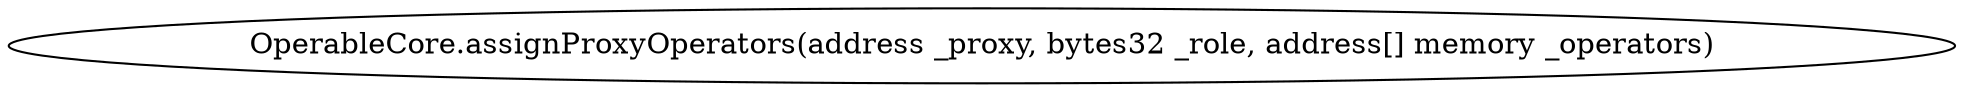 digraph "" {
	graph [bb="0,0,786.3,36"];
	node [label="\N"];
	"OperableCore.assignProxyOperators(address _proxy, bytes32 _role, address[] memory _operators)"	 [height=0.5,
		pos="393.15,18",
		width=10.921];
}
digraph "" {
	graph [bb="0,0,786.3,36"];
	node [label="\N"];
	"OperableCore.assignProxyOperators(address _proxy, bytes32 _role, address[] memory _operators)"	 [height=0.5,
		pos="393.15,18",
		width=10.921];
}
digraph "" {
	graph [bb="0,0,786.3,36"];
	node [label="\N"];
	"OperableCore.assignProxyOperators(address _proxy, bytes32 _role, address[] memory _operators)"	 [height=0.5,
		pos="393.15,18",
		width=10.921];
}
digraph "" {
	graph [bb="0,0,786.3,36"];
	node [label="\N"];
	"OperableCore.assignProxyOperators(address _proxy, bytes32 _role, address[] memory _operators)"	 [height=0.5,
		pos="393.15,18",
		width=10.921];
}
digraph "" {
	graph [bb="0,0,786.3,36"];
	node [label="\N"];
	"OperableCore.assignProxyOperators(address _proxy, bytes32 _role, address[] memory _operators)"	 [height=0.5,
		pos="393.15,18",
		width=10.921];
}
